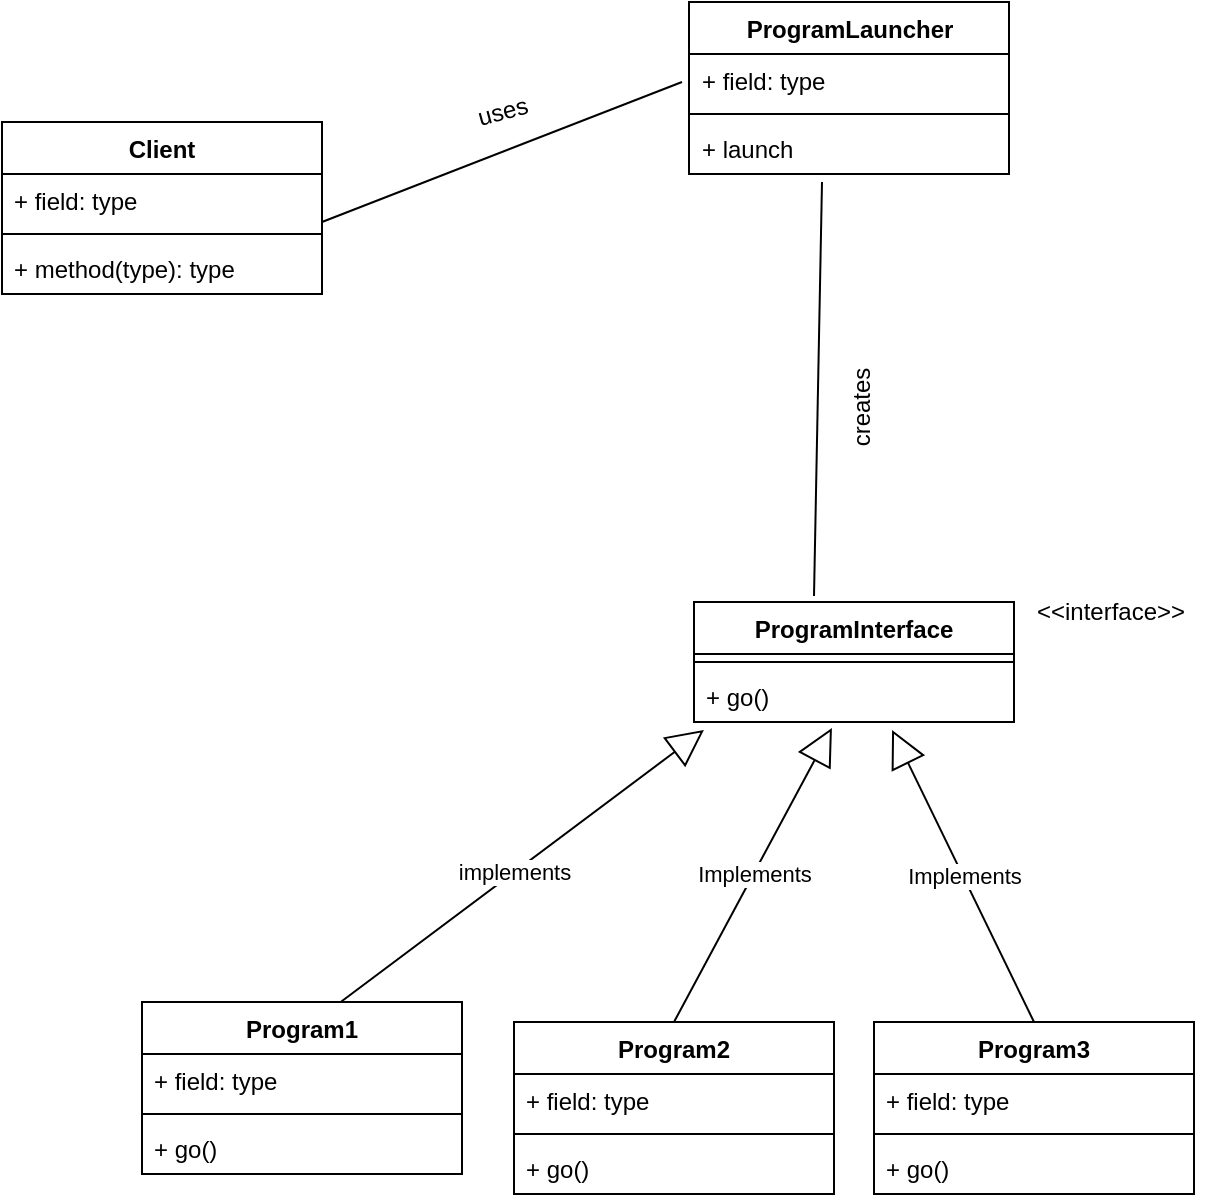<mxfile version="28.1.2">
  <diagram name="Page-1" id="aNgOHdPJkdy48traoI-S">
    <mxGraphModel dx="1188" dy="763" grid="1" gridSize="10" guides="1" tooltips="1" connect="1" arrows="1" fold="1" page="1" pageScale="1" pageWidth="827" pageHeight="1169" math="0" shadow="0">
      <root>
        <mxCell id="0" />
        <mxCell id="1" parent="0" />
        <mxCell id="MnfxT_dB2R8k_0jm4aOn-1" value="Client" style="swimlane;fontStyle=1;align=center;verticalAlign=top;childLayout=stackLayout;horizontal=1;startSize=26;horizontalStack=0;resizeParent=1;resizeParentMax=0;resizeLast=0;collapsible=1;marginBottom=0;whiteSpace=wrap;html=1;" vertex="1" parent="1">
          <mxGeometry x="70" y="170" width="160" height="86" as="geometry" />
        </mxCell>
        <mxCell id="MnfxT_dB2R8k_0jm4aOn-2" value="+ field: type" style="text;strokeColor=none;fillColor=none;align=left;verticalAlign=top;spacingLeft=4;spacingRight=4;overflow=hidden;rotatable=0;points=[[0,0.5],[1,0.5]];portConstraint=eastwest;whiteSpace=wrap;html=1;" vertex="1" parent="MnfxT_dB2R8k_0jm4aOn-1">
          <mxGeometry y="26" width="160" height="26" as="geometry" />
        </mxCell>
        <mxCell id="MnfxT_dB2R8k_0jm4aOn-3" value="" style="line;strokeWidth=1;fillColor=none;align=left;verticalAlign=middle;spacingTop=-1;spacingLeft=3;spacingRight=3;rotatable=0;labelPosition=right;points=[];portConstraint=eastwest;strokeColor=inherit;" vertex="1" parent="MnfxT_dB2R8k_0jm4aOn-1">
          <mxGeometry y="52" width="160" height="8" as="geometry" />
        </mxCell>
        <mxCell id="MnfxT_dB2R8k_0jm4aOn-4" value="+ method(type): type" style="text;strokeColor=none;fillColor=none;align=left;verticalAlign=top;spacingLeft=4;spacingRight=4;overflow=hidden;rotatable=0;points=[[0,0.5],[1,0.5]];portConstraint=eastwest;whiteSpace=wrap;html=1;" vertex="1" parent="MnfxT_dB2R8k_0jm4aOn-1">
          <mxGeometry y="60" width="160" height="26" as="geometry" />
        </mxCell>
        <mxCell id="MnfxT_dB2R8k_0jm4aOn-5" value="ProgramInterface" style="swimlane;fontStyle=1;align=center;verticalAlign=top;childLayout=stackLayout;horizontal=1;startSize=26;horizontalStack=0;resizeParent=1;resizeParentMax=0;resizeLast=0;collapsible=1;marginBottom=0;whiteSpace=wrap;html=1;" vertex="1" parent="1">
          <mxGeometry x="416" y="410" width="160" height="60" as="geometry" />
        </mxCell>
        <mxCell id="MnfxT_dB2R8k_0jm4aOn-7" value="" style="line;strokeWidth=1;fillColor=none;align=left;verticalAlign=middle;spacingTop=-1;spacingLeft=3;spacingRight=3;rotatable=0;labelPosition=right;points=[];portConstraint=eastwest;strokeColor=inherit;" vertex="1" parent="MnfxT_dB2R8k_0jm4aOn-5">
          <mxGeometry y="26" width="160" height="8" as="geometry" />
        </mxCell>
        <mxCell id="MnfxT_dB2R8k_0jm4aOn-8" value="+ go()" style="text;strokeColor=none;fillColor=none;align=left;verticalAlign=top;spacingLeft=4;spacingRight=4;overflow=hidden;rotatable=0;points=[[0,0.5],[1,0.5]];portConstraint=eastwest;whiteSpace=wrap;html=1;" vertex="1" parent="MnfxT_dB2R8k_0jm4aOn-5">
          <mxGeometry y="34" width="160" height="26" as="geometry" />
        </mxCell>
        <mxCell id="MnfxT_dB2R8k_0jm4aOn-11" value="" style="endArrow=none;html=1;rounded=0;exitX=1;exitY=0.923;exitDx=0;exitDy=0;exitPerimeter=0;" edge="1" parent="1" source="MnfxT_dB2R8k_0jm4aOn-2">
          <mxGeometry width="50" height="50" relative="1" as="geometry">
            <mxPoint x="290" y="260" as="sourcePoint" />
            <mxPoint x="410" y="150" as="targetPoint" />
          </mxGeometry>
        </mxCell>
        <mxCell id="MnfxT_dB2R8k_0jm4aOn-12" value="uses" style="text;html=1;align=center;verticalAlign=middle;resizable=0;points=[];autosize=1;strokeColor=none;fillColor=none;rotation=-15;" vertex="1" parent="1">
          <mxGeometry x="295" y="150" width="50" height="30" as="geometry" />
        </mxCell>
        <mxCell id="MnfxT_dB2R8k_0jm4aOn-13" value="implements" style="endArrow=block;endSize=16;endFill=0;html=1;rounded=0;entryX=0.031;entryY=1.154;entryDx=0;entryDy=0;entryPerimeter=0;exitX=0.65;exitY=-0.035;exitDx=0;exitDy=0;exitPerimeter=0;" edge="1" parent="1" target="MnfxT_dB2R8k_0jm4aOn-8">
          <mxGeometry width="160" relative="1" as="geometry">
            <mxPoint x="230" y="616.99" as="sourcePoint" />
            <mxPoint x="416" y="560" as="targetPoint" />
          </mxGeometry>
        </mxCell>
        <mxCell id="MnfxT_dB2R8k_0jm4aOn-14" value="Program1" style="swimlane;fontStyle=1;align=center;verticalAlign=top;childLayout=stackLayout;horizontal=1;startSize=26;horizontalStack=0;resizeParent=1;resizeParentMax=0;resizeLast=0;collapsible=1;marginBottom=0;whiteSpace=wrap;html=1;" vertex="1" parent="1">
          <mxGeometry x="140" y="610" width="160" height="86" as="geometry" />
        </mxCell>
        <mxCell id="MnfxT_dB2R8k_0jm4aOn-15" value="+ field: type" style="text;strokeColor=none;fillColor=none;align=left;verticalAlign=top;spacingLeft=4;spacingRight=4;overflow=hidden;rotatable=0;points=[[0,0.5],[1,0.5]];portConstraint=eastwest;whiteSpace=wrap;html=1;" vertex="1" parent="MnfxT_dB2R8k_0jm4aOn-14">
          <mxGeometry y="26" width="160" height="26" as="geometry" />
        </mxCell>
        <mxCell id="MnfxT_dB2R8k_0jm4aOn-16" value="" style="line;strokeWidth=1;fillColor=none;align=left;verticalAlign=middle;spacingTop=-1;spacingLeft=3;spacingRight=3;rotatable=0;labelPosition=right;points=[];portConstraint=eastwest;strokeColor=inherit;" vertex="1" parent="MnfxT_dB2R8k_0jm4aOn-14">
          <mxGeometry y="52" width="160" height="8" as="geometry" />
        </mxCell>
        <mxCell id="MnfxT_dB2R8k_0jm4aOn-17" value="+ go()" style="text;strokeColor=none;fillColor=none;align=left;verticalAlign=top;spacingLeft=4;spacingRight=4;overflow=hidden;rotatable=0;points=[[0,0.5],[1,0.5]];portConstraint=eastwest;whiteSpace=wrap;html=1;" vertex="1" parent="MnfxT_dB2R8k_0jm4aOn-14">
          <mxGeometry y="60" width="160" height="26" as="geometry" />
        </mxCell>
        <mxCell id="MnfxT_dB2R8k_0jm4aOn-18" value="Program2" style="swimlane;fontStyle=1;align=center;verticalAlign=top;childLayout=stackLayout;horizontal=1;startSize=26;horizontalStack=0;resizeParent=1;resizeParentMax=0;resizeLast=0;collapsible=1;marginBottom=0;whiteSpace=wrap;html=1;" vertex="1" parent="1">
          <mxGeometry x="326" y="620" width="160" height="86" as="geometry" />
        </mxCell>
        <mxCell id="MnfxT_dB2R8k_0jm4aOn-19" value="+ field: type" style="text;strokeColor=none;fillColor=none;align=left;verticalAlign=top;spacingLeft=4;spacingRight=4;overflow=hidden;rotatable=0;points=[[0,0.5],[1,0.5]];portConstraint=eastwest;whiteSpace=wrap;html=1;" vertex="1" parent="MnfxT_dB2R8k_0jm4aOn-18">
          <mxGeometry y="26" width="160" height="26" as="geometry" />
        </mxCell>
        <mxCell id="MnfxT_dB2R8k_0jm4aOn-20" value="" style="line;strokeWidth=1;fillColor=none;align=left;verticalAlign=middle;spacingTop=-1;spacingLeft=3;spacingRight=3;rotatable=0;labelPosition=right;points=[];portConstraint=eastwest;strokeColor=inherit;" vertex="1" parent="MnfxT_dB2R8k_0jm4aOn-18">
          <mxGeometry y="52" width="160" height="8" as="geometry" />
        </mxCell>
        <mxCell id="MnfxT_dB2R8k_0jm4aOn-21" value="+ go()" style="text;strokeColor=none;fillColor=none;align=left;verticalAlign=top;spacingLeft=4;spacingRight=4;overflow=hidden;rotatable=0;points=[[0,0.5],[1,0.5]];portConstraint=eastwest;whiteSpace=wrap;html=1;" vertex="1" parent="MnfxT_dB2R8k_0jm4aOn-18">
          <mxGeometry y="60" width="160" height="26" as="geometry" />
        </mxCell>
        <mxCell id="MnfxT_dB2R8k_0jm4aOn-22" value="Implements" style="endArrow=block;endSize=16;endFill=0;html=1;rounded=0;entryX=0.431;entryY=1.115;entryDx=0;entryDy=0;entryPerimeter=0;exitX=0.5;exitY=0;exitDx=0;exitDy=0;" edge="1" parent="1" source="MnfxT_dB2R8k_0jm4aOn-18" target="MnfxT_dB2R8k_0jm4aOn-8">
          <mxGeometry width="160" relative="1" as="geometry">
            <mxPoint x="506" y="710" as="sourcePoint" />
            <mxPoint x="631" y="540" as="targetPoint" />
          </mxGeometry>
        </mxCell>
        <mxCell id="MnfxT_dB2R8k_0jm4aOn-23" value="Implements" style="endArrow=block;endSize=16;endFill=0;html=1;rounded=0;entryX=0.619;entryY=1.154;entryDx=0;entryDy=0;entryPerimeter=0;" edge="1" parent="1" target="MnfxT_dB2R8k_0jm4aOn-8">
          <mxGeometry width="160" relative="1" as="geometry">
            <mxPoint x="586" y="620" as="sourcePoint" />
            <mxPoint x="671" y="670" as="targetPoint" />
          </mxGeometry>
        </mxCell>
        <mxCell id="MnfxT_dB2R8k_0jm4aOn-24" value="Program3" style="swimlane;fontStyle=1;align=center;verticalAlign=top;childLayout=stackLayout;horizontal=1;startSize=26;horizontalStack=0;resizeParent=1;resizeParentMax=0;resizeLast=0;collapsible=1;marginBottom=0;whiteSpace=wrap;html=1;" vertex="1" parent="1">
          <mxGeometry x="506" y="620" width="160" height="86" as="geometry" />
        </mxCell>
        <mxCell id="MnfxT_dB2R8k_0jm4aOn-25" value="+ field: type" style="text;strokeColor=none;fillColor=none;align=left;verticalAlign=top;spacingLeft=4;spacingRight=4;overflow=hidden;rotatable=0;points=[[0,0.5],[1,0.5]];portConstraint=eastwest;whiteSpace=wrap;html=1;" vertex="1" parent="MnfxT_dB2R8k_0jm4aOn-24">
          <mxGeometry y="26" width="160" height="26" as="geometry" />
        </mxCell>
        <mxCell id="MnfxT_dB2R8k_0jm4aOn-26" value="" style="line;strokeWidth=1;fillColor=none;align=left;verticalAlign=middle;spacingTop=-1;spacingLeft=3;spacingRight=3;rotatable=0;labelPosition=right;points=[];portConstraint=eastwest;strokeColor=inherit;" vertex="1" parent="MnfxT_dB2R8k_0jm4aOn-24">
          <mxGeometry y="52" width="160" height="8" as="geometry" />
        </mxCell>
        <mxCell id="MnfxT_dB2R8k_0jm4aOn-27" value="+ go()" style="text;strokeColor=none;fillColor=none;align=left;verticalAlign=top;spacingLeft=4;spacingRight=4;overflow=hidden;rotatable=0;points=[[0,0.5],[1,0.5]];portConstraint=eastwest;whiteSpace=wrap;html=1;" vertex="1" parent="MnfxT_dB2R8k_0jm4aOn-24">
          <mxGeometry y="60" width="160" height="26" as="geometry" />
        </mxCell>
        <mxCell id="MnfxT_dB2R8k_0jm4aOn-28" value="&amp;lt;&amp;lt;interface&amp;gt;&amp;gt;" style="text;html=1;align=center;verticalAlign=middle;resizable=0;points=[];autosize=1;strokeColor=none;fillColor=none;" vertex="1" parent="1">
          <mxGeometry x="573.5" y="400" width="100" height="30" as="geometry" />
        </mxCell>
        <mxCell id="MnfxT_dB2R8k_0jm4aOn-31" value="ProgramLauncher" style="swimlane;fontStyle=1;align=center;verticalAlign=top;childLayout=stackLayout;horizontal=1;startSize=26;horizontalStack=0;resizeParent=1;resizeParentMax=0;resizeLast=0;collapsible=1;marginBottom=0;whiteSpace=wrap;html=1;" vertex="1" parent="1">
          <mxGeometry x="413.5" y="110" width="160" height="86" as="geometry" />
        </mxCell>
        <mxCell id="MnfxT_dB2R8k_0jm4aOn-32" value="+ field: type" style="text;strokeColor=none;fillColor=none;align=left;verticalAlign=top;spacingLeft=4;spacingRight=4;overflow=hidden;rotatable=0;points=[[0,0.5],[1,0.5]];portConstraint=eastwest;whiteSpace=wrap;html=1;" vertex="1" parent="MnfxT_dB2R8k_0jm4aOn-31">
          <mxGeometry y="26" width="160" height="26" as="geometry" />
        </mxCell>
        <mxCell id="MnfxT_dB2R8k_0jm4aOn-33" value="" style="line;strokeWidth=1;fillColor=none;align=left;verticalAlign=middle;spacingTop=-1;spacingLeft=3;spacingRight=3;rotatable=0;labelPosition=right;points=[];portConstraint=eastwest;strokeColor=inherit;" vertex="1" parent="MnfxT_dB2R8k_0jm4aOn-31">
          <mxGeometry y="52" width="160" height="8" as="geometry" />
        </mxCell>
        <mxCell id="MnfxT_dB2R8k_0jm4aOn-34" value="+ launch" style="text;strokeColor=none;fillColor=none;align=left;verticalAlign=top;spacingLeft=4;spacingRight=4;overflow=hidden;rotatable=0;points=[[0,0.5],[1,0.5]];portConstraint=eastwest;whiteSpace=wrap;html=1;" vertex="1" parent="MnfxT_dB2R8k_0jm4aOn-31">
          <mxGeometry y="60" width="160" height="26" as="geometry" />
        </mxCell>
        <mxCell id="MnfxT_dB2R8k_0jm4aOn-35" value="" style="endArrow=none;html=1;rounded=0;exitX=0.375;exitY=-0.05;exitDx=0;exitDy=0;exitPerimeter=0;" edge="1" parent="1" source="MnfxT_dB2R8k_0jm4aOn-5">
          <mxGeometry width="50" height="50" relative="1" as="geometry">
            <mxPoint x="450" y="340" as="sourcePoint" />
            <mxPoint x="480" y="200" as="targetPoint" />
          </mxGeometry>
        </mxCell>
        <mxCell id="MnfxT_dB2R8k_0jm4aOn-36" value="creates" style="text;html=1;align=center;verticalAlign=middle;resizable=0;points=[];autosize=1;strokeColor=none;fillColor=none;rotation=-90;" vertex="1" parent="1">
          <mxGeometry x="470" y="298" width="60" height="30" as="geometry" />
        </mxCell>
      </root>
    </mxGraphModel>
  </diagram>
</mxfile>
